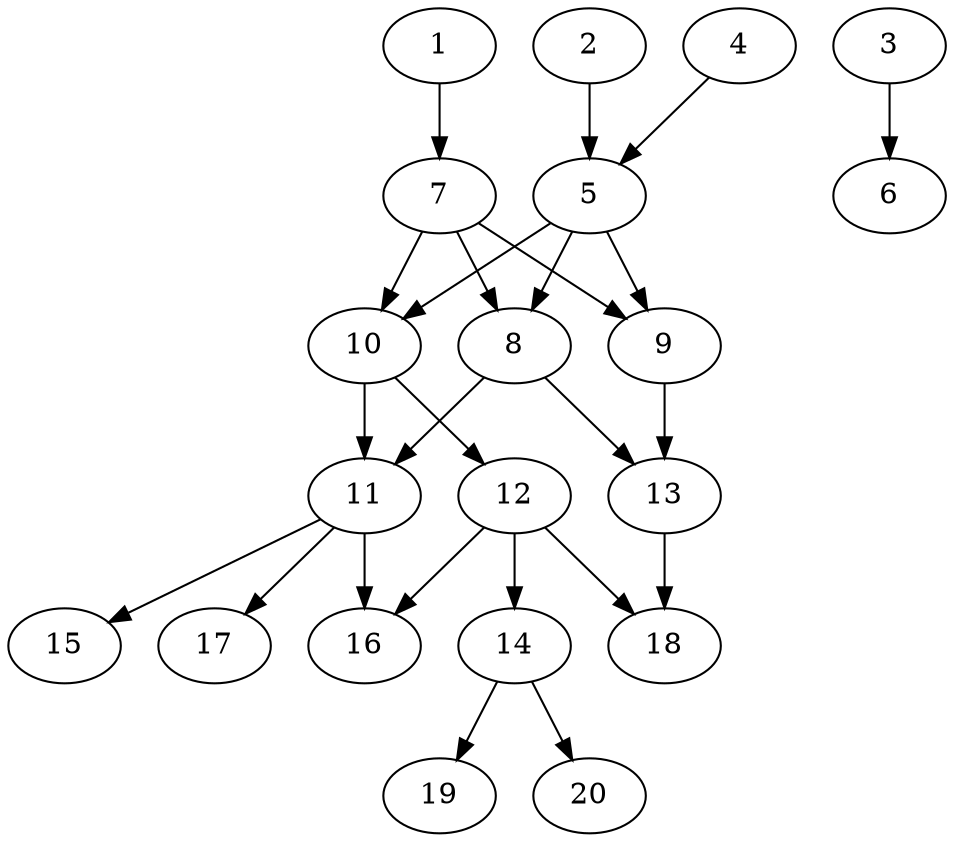 // DAG automatically generated by daggen at Tue Jul 23 14:22:50 2019
// ./daggen --dot -n 20 --ccr 0.3 --fat 0.5 --regular 0.5 --density 0.6 --mindata 5242880 --maxdata 52428800 
digraph G {
  1 [size="53766827", alpha="0.08", expect_size="16130048"] 
  1 -> 7 [size ="16130048"]
  2 [size="127191040", alpha="0.15", expect_size="38157312"] 
  2 -> 5 [size ="38157312"]
  3 [size="147869013", alpha="0.17", expect_size="44360704"] 
  3 -> 6 [size ="44360704"]
  4 [size="108270933", alpha="0.10", expect_size="32481280"] 
  4 -> 5 [size ="32481280"]
  5 [size="170496000", alpha="0.20", expect_size="51148800"] 
  5 -> 8 [size ="51148800"]
  5 -> 9 [size ="51148800"]
  5 -> 10 [size ="51148800"]
  6 [size="98194773", alpha="0.04", expect_size="29458432"] 
  7 [size="132730880", alpha="0.07", expect_size="39819264"] 
  7 -> 8 [size ="39819264"]
  7 -> 9 [size ="39819264"]
  7 -> 10 [size ="39819264"]
  8 [size="114210133", alpha="0.15", expect_size="34263040"] 
  8 -> 11 [size ="34263040"]
  8 -> 13 [size ="34263040"]
  9 [size="163085653", alpha="0.03", expect_size="48925696"] 
  9 -> 13 [size ="48925696"]
  10 [size="62242133", alpha="0.02", expect_size="18672640"] 
  10 -> 11 [size ="18672640"]
  10 -> 12 [size ="18672640"]
  11 [size="30300160", alpha="0.16", expect_size="9090048"] 
  11 -> 15 [size ="9090048"]
  11 -> 16 [size ="9090048"]
  11 -> 17 [size ="9090048"]
  12 [size="89821867", alpha="0.15", expect_size="26946560"] 
  12 -> 14 [size ="26946560"]
  12 -> 16 [size ="26946560"]
  12 -> 18 [size ="26946560"]
  13 [size="52674560", alpha="0.02", expect_size="15802368"] 
  13 -> 18 [size ="15802368"]
  14 [size="28873387", alpha="0.06", expect_size="8662016"] 
  14 -> 19 [size ="8662016"]
  14 -> 20 [size ="8662016"]
  15 [size="104243200", alpha="0.11", expect_size="31272960"] 
  16 [size="100450987", alpha="0.11", expect_size="30135296"] 
  17 [size="134676480", alpha="0.10", expect_size="40402944"] 
  18 [size="30252373", alpha="0.13", expect_size="9075712"] 
  19 [size="149357227", alpha="0.09", expect_size="44807168"] 
  20 [size="173096960", alpha="0.14", expect_size="51929088"] 
}
